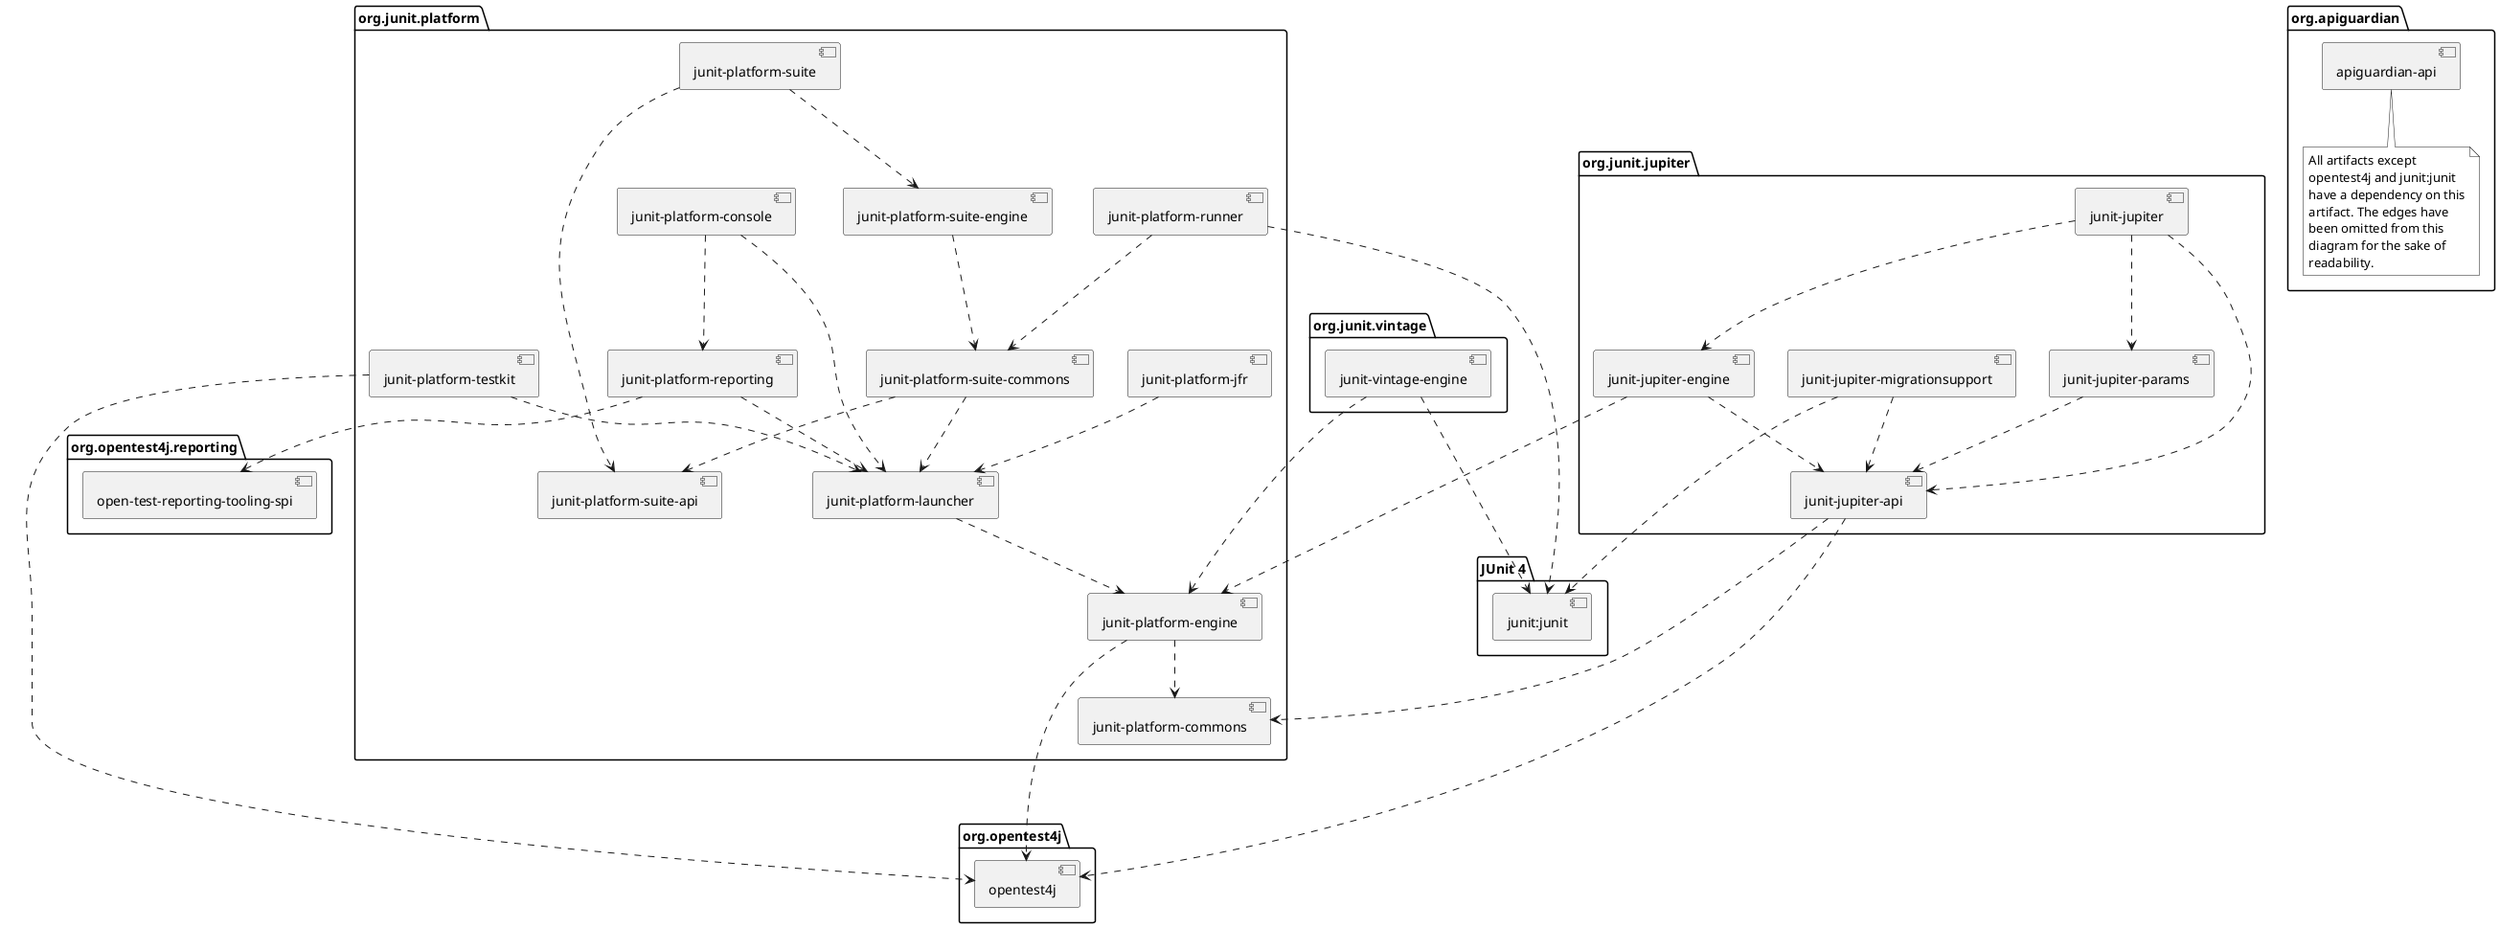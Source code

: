 @startuml

skinparam {
    defaultFontName sans-serif
}

package org.junit.jupiter {
    [junit-jupiter] as jupiter
    [junit-jupiter-api] as jupiter_api
    [junit-jupiter-engine] as jupiter_engine
    [junit-jupiter-params] as jupiter_params
    [junit-jupiter-migrationsupport] as jupiter_migration_support
}

package org.junit.vintage {
    [junit-vintage-engine] as vintage_engine
}

package org.junit.platform {
    [junit-platform-commons] as commons
    [junit-platform-console] as console
    [junit-platform-engine] as engine
    [junit-platform-jfr] as jfr
    [junit-platform-launcher] as launcher
    [junit-platform-reporting] as reporting
    [junit-platform-runner] as runner
    [junit-platform-suite] as suite
    [junit-platform-suite-api] as suite_api
    [junit-platform-suite-commons] as suite_commons
    [junit-platform-suite-engine] as suite_engine
    [junit-platform-testkit] as testkit
}

package "JUnit 4" {
    [junit:junit] as junit4
}

package org.opentest4j {
    [opentest4j]
}

package org.opentest4j.reporting {
    [open-test-reporting-tooling-spi] as otr_tooling_spi
}

package org.apiguardian {
    [apiguardian-api] as apiguardian
    note bottom of apiguardian #white
        All artifacts except
        opentest4j and junit:junit
        have a dependency on this
        artifact. The edges have
        been omitted from this
        diagram for the sake of
        readability.
    endnote
}

jupiter ..> jupiter_api
jupiter ..> jupiter_params
jupiter ..> jupiter_engine

jupiter_api ....> opentest4j
jupiter_api ...> commons

jupiter_engine ...> engine
jupiter_engine ..> jupiter_api

jupiter_params ..> jupiter_api
jupiter_migration_support ..> jupiter_api
jupiter_migration_support ...> junit4

console ..> launcher
console ..> reporting

launcher ..> engine

jfr ..> launcher

engine ....> opentest4j
engine ..> commons

reporting ..> launcher
reporting ..> otr_tooling_spi

runner ..> suite_commons
runner ...> junit4

suite ..> suite_api
suite ..> suite_engine

suite_engine ..> suite_commons

suite_commons ..> launcher
suite_commons ..> suite_api

testkit ....> opentest4j
testkit ..> launcher

vintage_engine ...> engine
vintage_engine ..> junit4

@enduml
